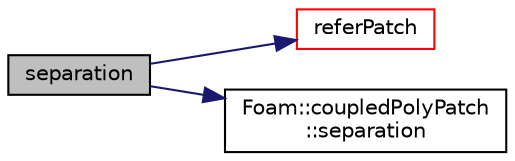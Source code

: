 digraph "separation"
{
  bgcolor="transparent";
  edge [fontname="Helvetica",fontsize="10",labelfontname="Helvetica",labelfontsize="10"];
  node [fontname="Helvetica",fontsize="10",shape=record];
  rankdir="LR";
  Node1 [label="separation",height=0.2,width=0.4,color="black", fillcolor="grey75", style="filled", fontcolor="black"];
  Node1 -> Node2 [color="midnightblue",fontsize="10",style="solid",fontname="Helvetica"];
  Node2 [label="referPatch",height=0.2,width=0.4,color="red",URL="$a01988.html#a527c034f03187c71f20acf9255fb7781"];
  Node1 -> Node3 [color="midnightblue",fontsize="10",style="solid",fontname="Helvetica"];
  Node3 [label="Foam::coupledPolyPatch\l::separation",height=0.2,width=0.4,color="black",URL="$a00423.html#ad7f3adb80a7ff18f2e00535fa7f7aea0",tooltip="If the planes are separated the separation vector. "];
}
